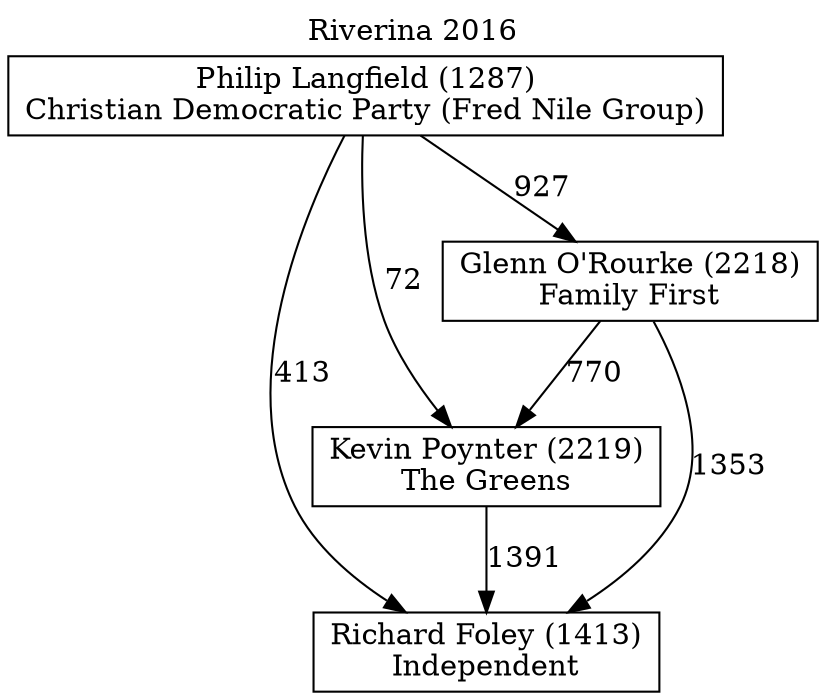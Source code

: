 // House preference flow
digraph "Richard Foley (1413)_Riverina_2016" {
	graph [label="Riverina 2016" labelloc=t mclimit=10]
	node [shape=box]
	"Richard Foley (1413)" [label="Richard Foley (1413)
Independent"]
	"Kevin Poynter (2219)" [label="Kevin Poynter (2219)
The Greens"]
	"Glenn O'Rourke (2218)" [label="Glenn O'Rourke (2218)
Family First"]
	"Philip Langfield (1287)" [label="Philip Langfield (1287)
Christian Democratic Party (Fred Nile Group)"]
	"Kevin Poynter (2219)" -> "Richard Foley (1413)" [label=1391]
	"Glenn O'Rourke (2218)" -> "Kevin Poynter (2219)" [label=770]
	"Philip Langfield (1287)" -> "Glenn O'Rourke (2218)" [label=927]
	"Glenn O'Rourke (2218)" -> "Richard Foley (1413)" [label=1353]
	"Philip Langfield (1287)" -> "Richard Foley (1413)" [label=413]
	"Philip Langfield (1287)" -> "Kevin Poynter (2219)" [label=72]
}

